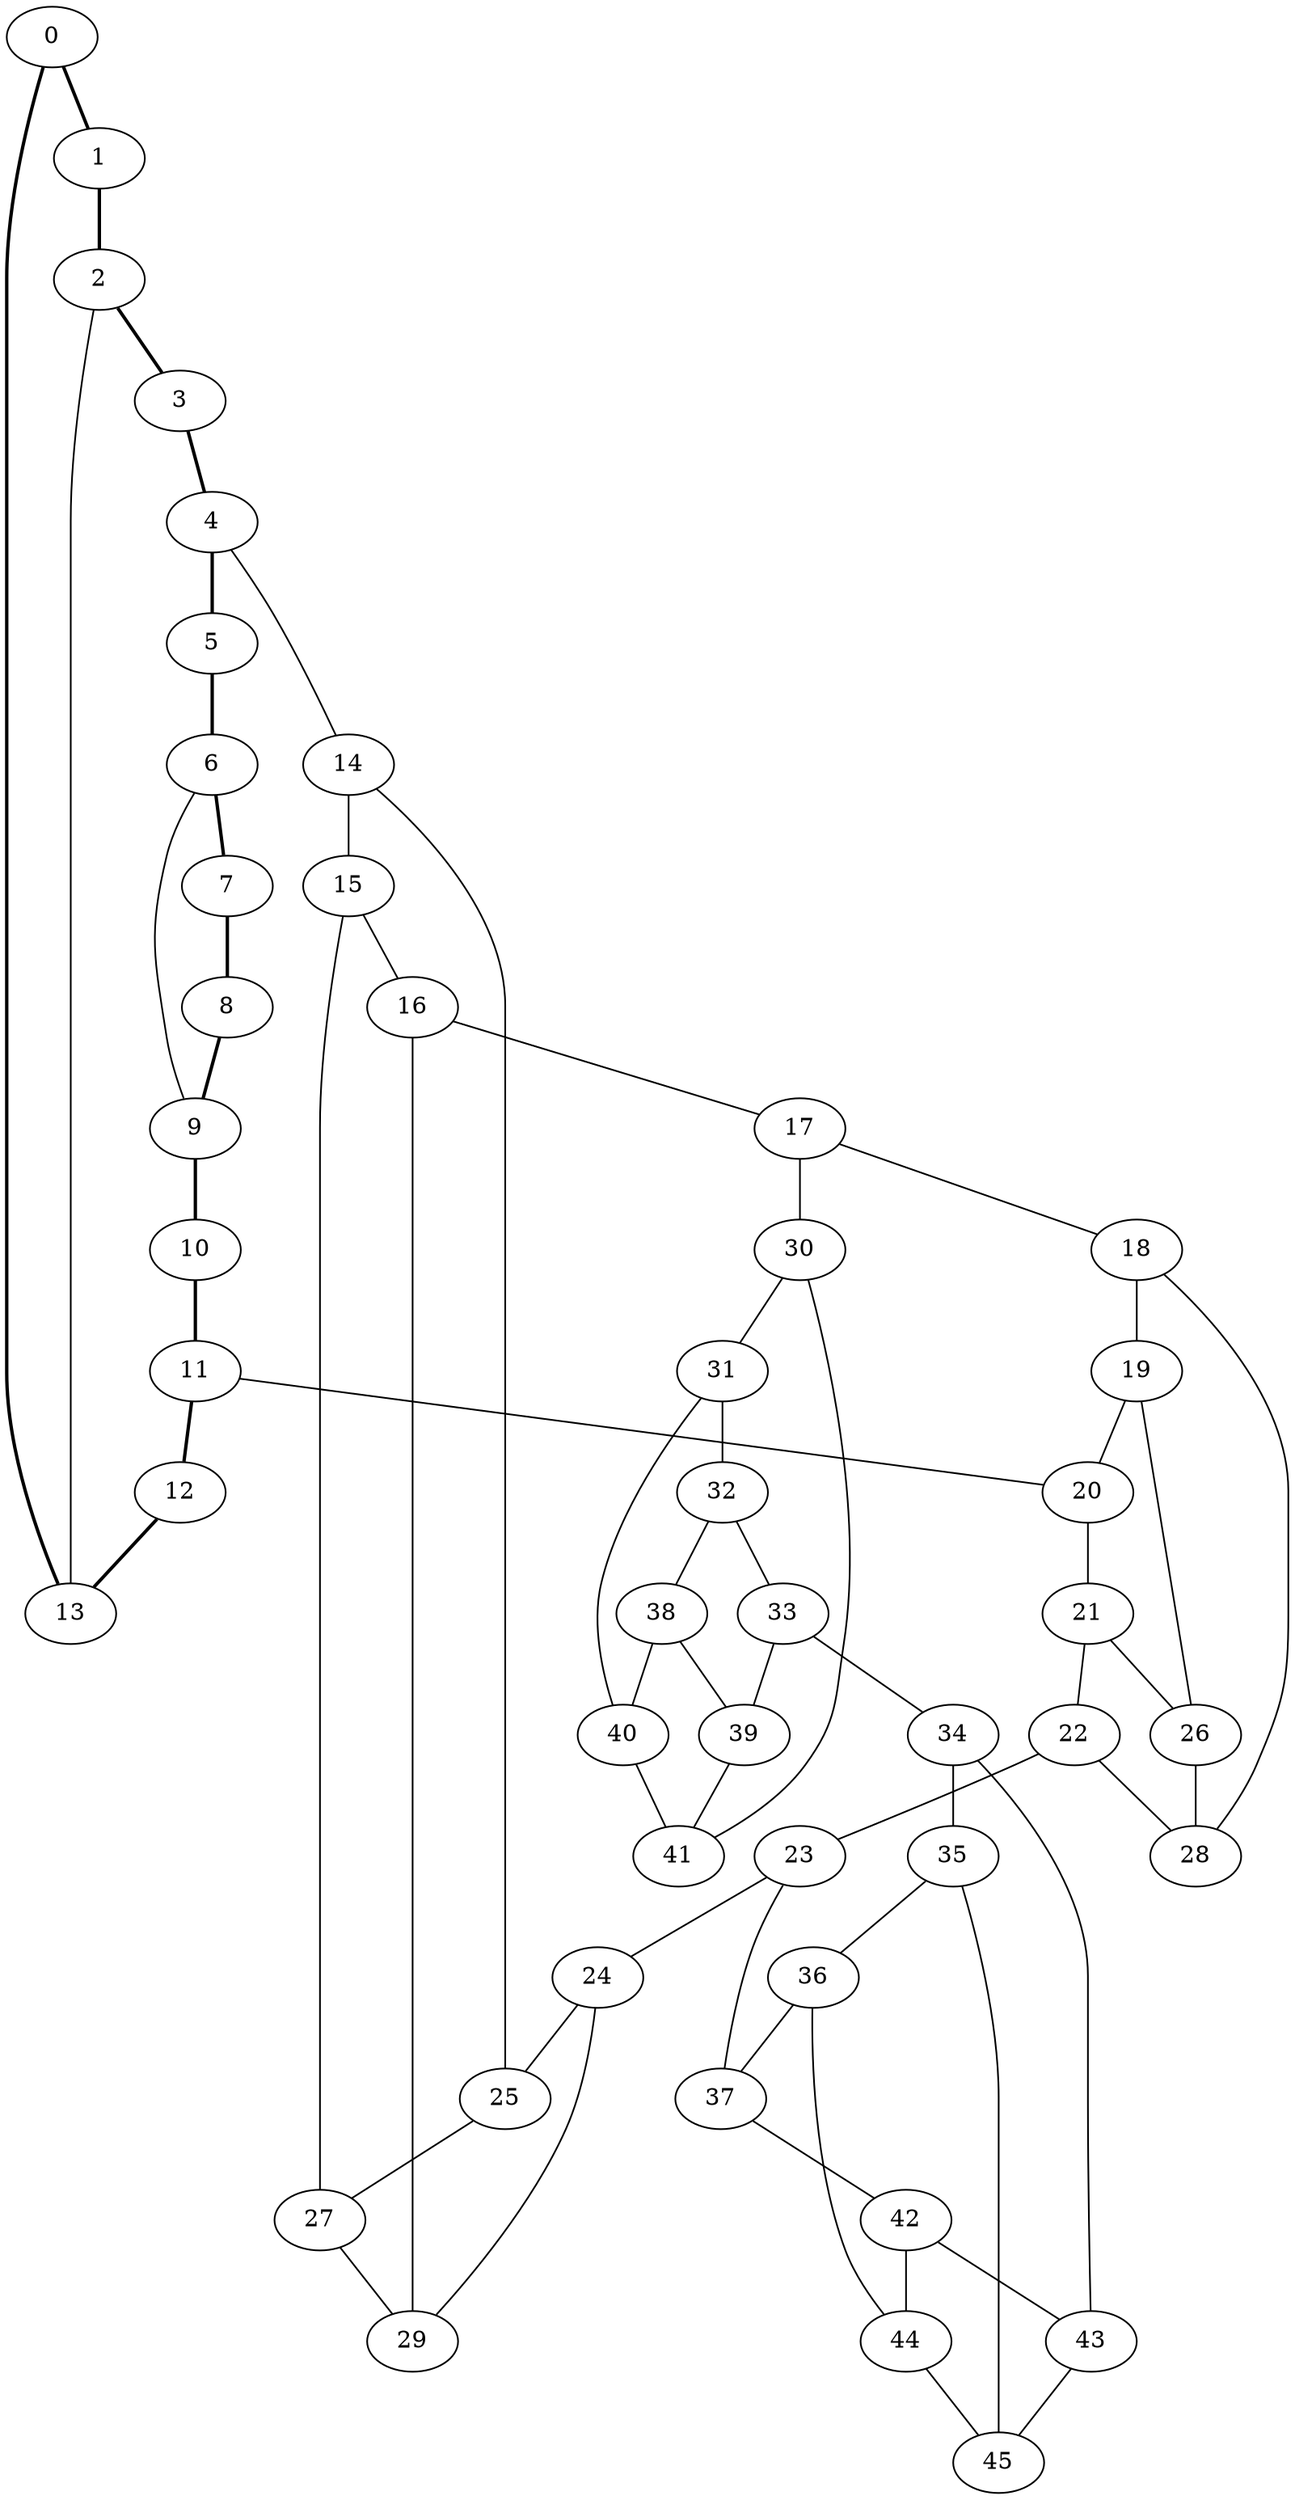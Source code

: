 //Inside of this graph isn't 3-connected
graph G {
0 [ pos = " 7.50,0.00!" ];
0 -- 1[style=bold];
0 -- 13[style=bold];
1 [ pos = " 6.76,3.25!" ];
1 -- 2[style=bold];
2 [ pos = " 4.68,5.86!" ];
2 -- 3[style=bold];
2 -- 13;
3 [ pos = " 1.67,7.31!" ];
3 -- 4[style=bold];
4 [ pos = " -1.67,7.31!" ];
4 -- 5[style=bold];
4 -- 14;
5 [ pos = " -4.68,5.86!" ];
5 -- 6[style=bold];
6 [ pos = " -6.76,3.25!" ];
6 -- 7[style=bold];
6 -- 9;
7 [ pos = " -7.50,0.00!" ];
7 -- 8[style=bold];
8 [ pos = " -6.76,-3.25!" ];
8 -- 9[style=bold];
9 [ pos = " -4.68,-5.86!" ];
9 -- 10[style=bold];
10 [ pos = " -1.67,-7.31!" ];
10 -- 11[style=bold];
11 [ pos = " 1.67,-7.31!" ];
11 -- 12[style=bold];
11 -- 20;
12 [ pos = " 4.68,-5.86!" ];
12 -- 13[style=bold];
13 [ pos = " 6.76,-3.25!" ];
14 -- 15;
14 -- 25;
15 -- 16;
15 -- 27;
16 -- 17;
16 -- 29;
17 -- 18;
17 -- 30;
18 -- 19;
18 -- 28;
19 -- 20;
19 -- 26;
20 -- 21;
21 -- 22;
21 -- 26;
22 -- 23;
22 -- 28;
23 -- 24;
23 -- 37;
24 -- 25;
24 -- 29;
25 -- 27;
26 -- 28;
27 -- 29;
30 -- 31;
30 -- 41;
31 -- 32;
31 -- 40;
32 -- 33;
32 -- 38;
33 -- 34;
33 -- 39;
34 -- 35;
34 -- 43;
35 -- 36;
35 -- 45;
36 -- 37;
36 -- 44;
37 -- 42;
38 -- 39;
38 -- 40;
39 -- 41;
40 -- 41;
42 -- 43;
42 -- 44;
43 -- 45;
44 -- 45;
}
